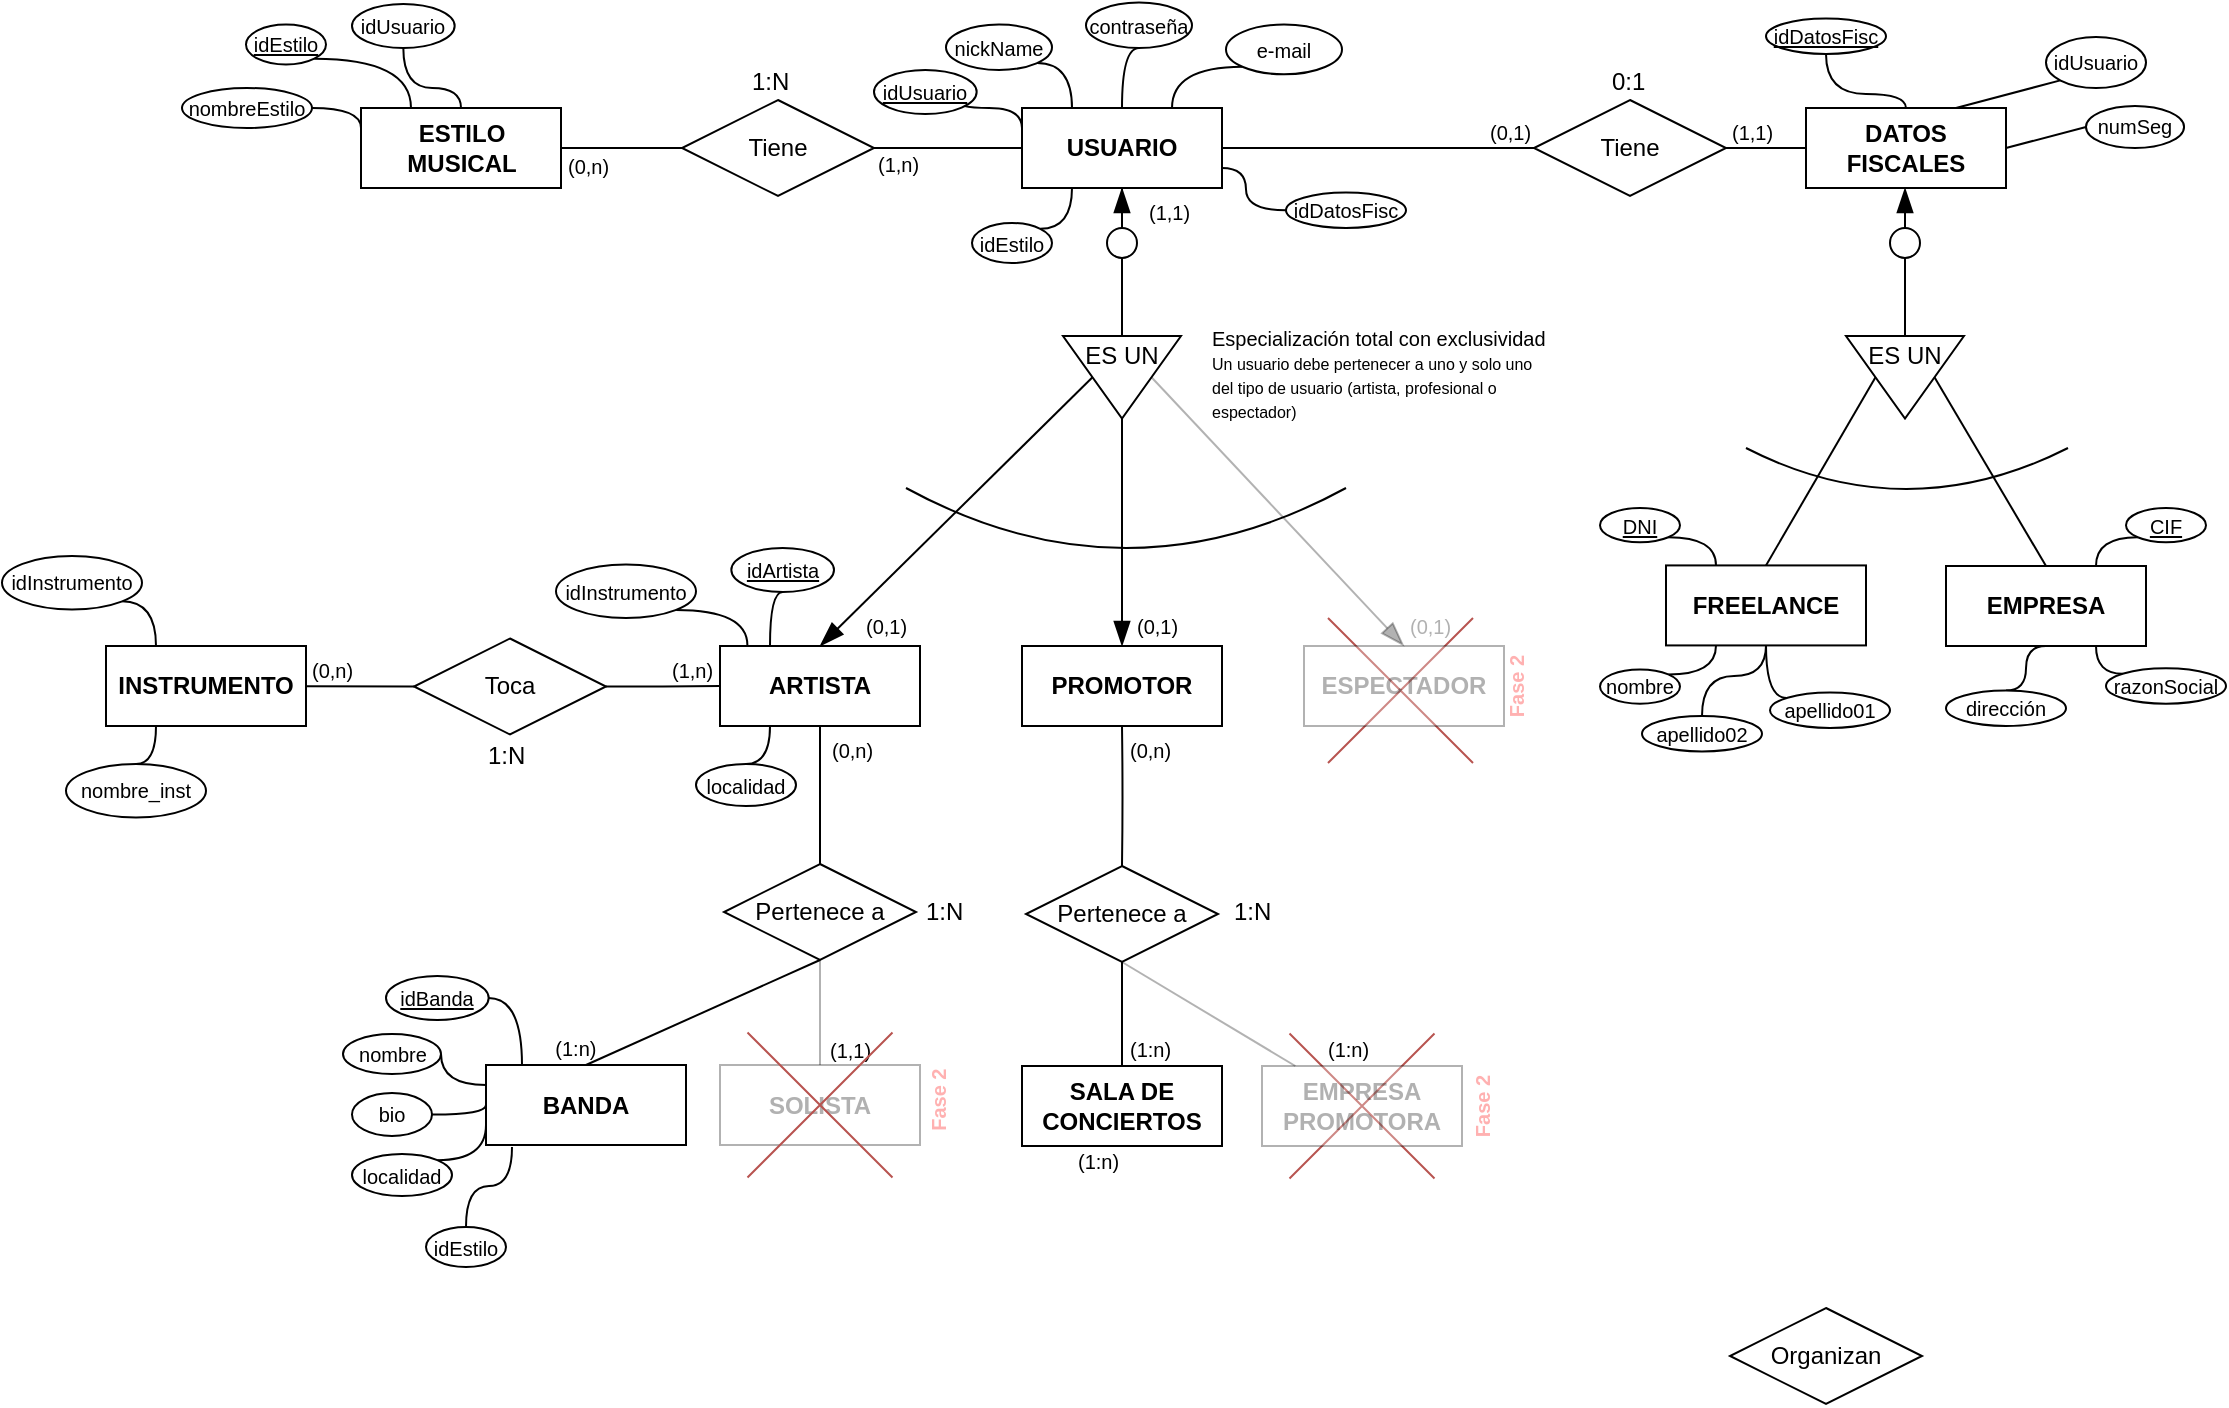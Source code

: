 <mxfile version="14.4.3" type="device"><diagram id="kA73rq3UbrbrJ2y4WX36" name="Página-1"><mxGraphModel dx="1673" dy="979" grid="1" gridSize="10" guides="1" tooltips="1" connect="1" arrows="1" fold="1" page="1" pageScale="1" pageWidth="1169" pageHeight="827" math="0" shadow="0"><root><mxCell id="0"/><mxCell id="1" parent="0"/><mxCell id="zawhq5DKMASF1Zy-AZzC-4" value="" style="shape=umlDestroy;strokeColor=#b85450;fillColor=#FF0000;strokeWidth=1;" parent="1" vertex="1"><mxGeometry x="711" y="325" width="72.5" height="72.5" as="geometry"/></mxCell><mxCell id="z0fIPWM9tn7xFBzED4TF-22" value="" style="shape=umlDestroy;strokeColor=#b85450;fillColor=#FF0000;strokeWidth=1;" parent="1" vertex="1"><mxGeometry x="691.75" y="532.75" width="72.5" height="72.5" as="geometry"/></mxCell><mxCell id="zDfjt7TRRJ79SVTRpYC5-22" value="" style="edgeStyle=orthogonalEdgeStyle;orthogonalLoop=1;jettySize=auto;html=1;endArrow=none;endFill=0;startArrow=blockThin;startFill=1;endSize=10;startSize=10;entryX=0.5;entryY=0;entryDx=0;entryDy=0;rounded=0;" parent="1" source="zDfjt7TRRJ79SVTRpYC5-2" target="5ZUB5LzsXJFcUnH5BHxF-18" edge="1"><mxGeometry relative="1" as="geometry"><mxPoint x="608" y="160" as="targetPoint"/></mxGeometry></mxCell><mxCell id="5ZUB5LzsXJFcUnH5BHxF-34" value="" style="edgeStyle=none;curved=1;orthogonalLoop=1;jettySize=auto;html=1;startArrow=none;startFill=0;startSize=10;endArrow=none;endFill=0;endSize=10;fontSize=10;" parent="1" source="zDfjt7TRRJ79SVTRpYC5-2" target="5ZUB5LzsXJFcUnH5BHxF-33" edge="1"><mxGeometry relative="1" as="geometry"/></mxCell><mxCell id="zDfjt7TRRJ79SVTRpYC5-2" value="USUARIO" style="whiteSpace=wrap;html=1;align=center;fontStyle=1" parent="1" vertex="1"><mxGeometry x="558" y="70" width="100" height="40" as="geometry"/></mxCell><mxCell id="zDfjt7TRRJ79SVTRpYC5-12" style="edgeStyle=orthogonalEdgeStyle;curved=1;orthogonalLoop=1;jettySize=auto;html=1;exitX=1;exitY=0.5;exitDx=0;exitDy=0;entryX=0;entryY=0.25;entryDx=0;entryDy=0;endArrow=none;endFill=0;" parent="1" source="zDfjt7TRRJ79SVTRpYC5-4" target="zDfjt7TRRJ79SVTRpYC5-2" edge="1"><mxGeometry relative="1" as="geometry"><Array as="points"><mxPoint x="525" y="70"/><mxPoint x="558" y="70"/></Array></mxGeometry></mxCell><mxCell id="zDfjt7TRRJ79SVTRpYC5-4" value="idUsuario" style="ellipse;whiteSpace=wrap;html=1;align=center;fontStyle=4;fontSize=10;" parent="1" vertex="1"><mxGeometry x="484" y="51" width="51.33" height="22" as="geometry"/></mxCell><mxCell id="zDfjt7TRRJ79SVTRpYC5-11" style="edgeStyle=orthogonalEdgeStyle;orthogonalLoop=1;jettySize=auto;html=1;exitX=1;exitY=1;exitDx=0;exitDy=0;entryX=0.25;entryY=0;entryDx=0;entryDy=0;endArrow=none;endFill=0;curved=1;" parent="1" source="zDfjt7TRRJ79SVTRpYC5-5" target="zDfjt7TRRJ79SVTRpYC5-2" edge="1"><mxGeometry relative="1" as="geometry"/></mxCell><mxCell id="zDfjt7TRRJ79SVTRpYC5-5" value="nickName" style="ellipse;whiteSpace=wrap;html=1;align=center;fontStyle=0;fontSize=10;" parent="1" vertex="1"><mxGeometry x="520" y="28.29" width="53" height="22.71" as="geometry"/></mxCell><mxCell id="zDfjt7TRRJ79SVTRpYC5-13" style="edgeStyle=orthogonalEdgeStyle;curved=1;orthogonalLoop=1;jettySize=auto;html=1;exitX=0.5;exitY=1;exitDx=0;exitDy=0;entryX=0.5;entryY=0;entryDx=0;entryDy=0;endArrow=none;endFill=0;" parent="1" source="zDfjt7TRRJ79SVTRpYC5-6" target="zDfjt7TRRJ79SVTRpYC5-2" edge="1"><mxGeometry relative="1" as="geometry"/></mxCell><mxCell id="zDfjt7TRRJ79SVTRpYC5-6" value="contraseña" style="ellipse;whiteSpace=wrap;html=1;align=center;fontStyle=0;fontSize=10;" parent="1" vertex="1"><mxGeometry x="590" y="17.29" width="53" height="22.71" as="geometry"/></mxCell><mxCell id="zDfjt7TRRJ79SVTRpYC5-14" style="edgeStyle=orthogonalEdgeStyle;curved=1;orthogonalLoop=1;jettySize=auto;html=1;exitX=0;exitY=1;exitDx=0;exitDy=0;entryX=0.75;entryY=0;entryDx=0;entryDy=0;endArrow=none;endFill=0;" parent="1" source="zDfjt7TRRJ79SVTRpYC5-10" target="zDfjt7TRRJ79SVTRpYC5-2" edge="1"><mxGeometry relative="1" as="geometry"/></mxCell><mxCell id="zDfjt7TRRJ79SVTRpYC5-10" value="e-mail" style="ellipse;whiteSpace=wrap;html=1;align=center;fontStyle=0;fontSize=10;" parent="1" vertex="1"><mxGeometry x="660" y="28.29" width="58" height="24.86" as="geometry"/></mxCell><mxCell id="zDfjt7TRRJ79SVTRpYC5-34" value="" style="edgeStyle=orthogonalEdgeStyle;curved=1;sketch=0;jumpStyle=sharp;orthogonalLoop=1;jettySize=auto;html=1;shadow=0;endArrow=none;endFill=0;" parent="1" source="zDfjt7TRRJ79SVTRpYC5-15" target="zDfjt7TRRJ79SVTRpYC5-31" edge="1"><mxGeometry relative="1" as="geometry"/></mxCell><mxCell id="zDfjt7TRRJ79SVTRpYC5-15" value="ARTISTA" style="whiteSpace=wrap;html=1;align=center;fontStyle=1" parent="1" vertex="1"><mxGeometry x="407" y="339" width="100" height="40" as="geometry"/></mxCell><mxCell id="z0fIPWM9tn7xFBzED4TF-3" style="edgeStyle=orthogonalEdgeStyle;orthogonalLoop=1;jettySize=auto;html=1;entryX=1;entryY=0.5;entryDx=0;entryDy=0;endArrow=none;endFill=0;exitX=0;exitY=0.25;exitDx=0;exitDy=0;curved=1;" parent="1" source="zDfjt7TRRJ79SVTRpYC5-16" target="5ZUB5LzsXJFcUnH5BHxF-48" edge="1"><mxGeometry relative="1" as="geometry"><mxPoint x="323" y="529.5" as="sourcePoint"/></mxGeometry></mxCell><mxCell id="zDfjt7TRRJ79SVTRpYC5-16" value="BANDA" style="whiteSpace=wrap;html=1;align=center;fontStyle=1" parent="1" vertex="1"><mxGeometry x="290" y="548.5" width="100" height="40" as="geometry"/></mxCell><mxCell id="zDfjt7TRRJ79SVTRpYC5-18" value="PROMOTOR" style="whiteSpace=wrap;html=1;align=center;fontStyle=1" parent="1" vertex="1"><mxGeometry x="558" y="339" width="100" height="40" as="geometry"/></mxCell><mxCell id="zDfjt7TRRJ79SVTRpYC5-20" value="ESPECTADOR" style="whiteSpace=wrap;html=1;align=center;fontStyle=1;opacity=30;textOpacity=30;" parent="1" vertex="1"><mxGeometry x="699" y="339" width="100" height="40" as="geometry"/></mxCell><mxCell id="zDfjt7TRRJ79SVTRpYC5-23" value="" style="orthogonalLoop=1;jettySize=auto;html=1;endArrow=blockThin;endFill=1;jumpStyle=sharp;rounded=0;exitX=0;exitY=0;exitDx=29.5;exitDy=0;exitPerimeter=0;endSize=10;" parent="1" source="5ZUB5LzsXJFcUnH5BHxF-9" target="zDfjt7TRRJ79SVTRpYC5-18" edge="1"><mxGeometry relative="1" as="geometry"><mxPoint x="608" y="233.0" as="sourcePoint"/></mxGeometry></mxCell><mxCell id="zDfjt7TRRJ79SVTRpYC5-25" style="orthogonalLoop=1;jettySize=auto;html=1;endArrow=blockThin;endFill=1;exitX=0;exitY=0;exitDx=14.75;exitDy=20.65;jumpStyle=sharp;rounded=0;entryX=0.5;entryY=0;entryDx=0;entryDy=0;exitPerimeter=0;endSize=10;textOpacity=30;opacity=30;" parent="1" source="5ZUB5LzsXJFcUnH5BHxF-9" target="zDfjt7TRRJ79SVTRpYC5-20" edge="1"><mxGeometry relative="1" as="geometry"><mxPoint x="608" y="233.0" as="sourcePoint"/></mxGeometry></mxCell><mxCell id="zDfjt7TRRJ79SVTRpYC5-26" style="orthogonalLoop=1;jettySize=auto;html=1;endArrow=blockThin;endFill=1;jumpStyle=sharp;rounded=0;entryX=0.5;entryY=0;entryDx=0;entryDy=0;exitX=0;exitY=0;exitDx=44.25;exitDy=20.65;exitPerimeter=0;endSize=10;" parent="1" source="5ZUB5LzsXJFcUnH5BHxF-9" target="zDfjt7TRRJ79SVTRpYC5-15" edge="1"><mxGeometry relative="1" as="geometry"><mxPoint x="580" y="219" as="sourcePoint"/></mxGeometry></mxCell><mxCell id="zDfjt7TRRJ79SVTRpYC5-35" value="" style="sketch=0;jumpStyle=sharp;orthogonalLoop=1;jettySize=auto;html=1;shadow=0;endArrow=none;endFill=0;entryX=0.5;entryY=0;entryDx=0;entryDy=0;rounded=0;exitX=0.5;exitY=1;exitDx=0;exitDy=0;" parent="1" source="zDfjt7TRRJ79SVTRpYC5-31" target="zDfjt7TRRJ79SVTRpYC5-16" edge="1"><mxGeometry relative="1" as="geometry"/></mxCell><mxCell id="gb5UE7c5eUjrm0hAmpQV-17" value="" style="edgeStyle=orthogonalEdgeStyle;curved=1;rounded=0;orthogonalLoop=1;jettySize=auto;html=1;endArrow=none;endFill=0;opacity=30;" edge="1" parent="1" source="zDfjt7TRRJ79SVTRpYC5-31" target="gb5UE7c5eUjrm0hAmpQV-16"><mxGeometry relative="1" as="geometry"/></mxCell><mxCell id="zDfjt7TRRJ79SVTRpYC5-31" value="Pertenece a" style="shape=rhombus;perimeter=rhombusPerimeter;whiteSpace=wrap;html=1;align=center;gradientColor=none;" parent="1" vertex="1"><mxGeometry x="409" y="448" width="96" height="48" as="geometry"/></mxCell><mxCell id="zDfjt7TRRJ79SVTRpYC5-36" value="1:N" style="text;strokeColor=none;fillColor=none;spacingLeft=4;spacingRight=4;overflow=hidden;rotatable=0;points=[[0,0.5],[1,0.5]];portConstraint=eastwest;fontSize=12;" parent="1" vertex="1"><mxGeometry x="504" y="458" width="40" height="30" as="geometry"/></mxCell><mxCell id="zDfjt7TRRJ79SVTRpYC5-48" value="" style="edgeStyle=none;rounded=0;sketch=0;jumpStyle=sharp;orthogonalLoop=1;jettySize=auto;html=1;shadow=0;endArrow=none;endFill=0;fontSize=10;" parent="1" source="zDfjt7TRRJ79SVTRpYC5-37" target="zDfjt7TRRJ79SVTRpYC5-15" edge="1"><mxGeometry relative="1" as="geometry"/></mxCell><mxCell id="zDfjt7TRRJ79SVTRpYC5-37" value="(0,n)" style="text;strokeColor=none;fillColor=none;spacingLeft=4;spacingRight=4;overflow=hidden;rotatable=0;points=[[0,0.5],[1,0.5]];portConstraint=eastwest;fontSize=10;" parent="1" vertex="1"><mxGeometry x="457" y="379" width="40" height="30" as="geometry"/></mxCell><mxCell id="zDfjt7TRRJ79SVTRpYC5-38" value="(1:n)" style="text;strokeColor=none;fillColor=none;spacingLeft=4;spacingRight=4;overflow=hidden;rotatable=0;points=[[0,0.5],[1,0.5]];portConstraint=eastwest;fontSize=10;" parent="1" vertex="1"><mxGeometry x="318.67" y="528" width="40" height="30" as="geometry"/></mxCell><mxCell id="zDfjt7TRRJ79SVTRpYC5-39" value="" style="edgeStyle=orthogonalEdgeStyle;curved=1;sketch=0;jumpStyle=sharp;orthogonalLoop=1;jettySize=auto;html=1;shadow=0;endArrow=none;endFill=0;" parent="1" target="zDfjt7TRRJ79SVTRpYC5-42" edge="1"><mxGeometry relative="1" as="geometry"><mxPoint x="608" y="379" as="sourcePoint"/></mxGeometry></mxCell><mxCell id="zDfjt7TRRJ79SVTRpYC5-40" value="SALA DE CONCIERTOS" style="whiteSpace=wrap;html=1;align=center;fontStyle=1" parent="1" vertex="1"><mxGeometry x="558" y="549" width="100" height="40" as="geometry"/></mxCell><mxCell id="zDfjt7TRRJ79SVTRpYC5-41" value="" style="sketch=0;jumpStyle=sharp;orthogonalLoop=1;jettySize=auto;html=1;shadow=0;endArrow=none;endFill=0;rounded=0;exitX=0.5;exitY=1;exitDx=0;exitDy=0;" parent="1" source="zDfjt7TRRJ79SVTRpYC5-42" target="zDfjt7TRRJ79SVTRpYC5-40" edge="1"><mxGeometry relative="1" as="geometry"/></mxCell><mxCell id="zDfjt7TRRJ79SVTRpYC5-42" value="Pertenece a" style="shape=rhombus;perimeter=rhombusPerimeter;whiteSpace=wrap;html=1;align=center;gradientColor=none;" parent="1" vertex="1"><mxGeometry x="560" y="449" width="96" height="48" as="geometry"/></mxCell><mxCell id="zDfjt7TRRJ79SVTRpYC5-43" value="1:N" style="text;strokeColor=none;fillColor=none;spacingLeft=4;spacingRight=4;overflow=hidden;rotatable=0;points=[[0,0.5],[1,0.5]];portConstraint=eastwest;fontSize=12;" parent="1" vertex="1"><mxGeometry x="658" y="458" width="40" height="30" as="geometry"/></mxCell><mxCell id="zDfjt7TRRJ79SVTRpYC5-46" value="" style="edgeStyle=none;rounded=0;sketch=0;jumpStyle=sharp;orthogonalLoop=1;jettySize=auto;html=1;shadow=0;endArrow=none;endFill=0;fontSize=10;" parent="1" source="zDfjt7TRRJ79SVTRpYC5-44" target="zDfjt7TRRJ79SVTRpYC5-18" edge="1"><mxGeometry relative="1" as="geometry"/></mxCell><mxCell id="zDfjt7TRRJ79SVTRpYC5-44" value="(0,n)" style="text;strokeColor=none;fillColor=none;spacingLeft=4;spacingRight=4;overflow=hidden;rotatable=0;points=[[0,0.5],[1,0.5]];portConstraint=eastwest;fontSize=10;" parent="1" vertex="1"><mxGeometry x="606" y="379" width="40" height="30" as="geometry"/></mxCell><mxCell id="zDfjt7TRRJ79SVTRpYC5-45" value="(1:n)" style="text;strokeColor=none;fillColor=none;spacingLeft=4;spacingRight=4;overflow=hidden;rotatable=0;points=[[0,0.5],[1,0.5]];portConstraint=eastwest;fontSize=10;" parent="1" vertex="1"><mxGeometry x="606" y="528.5" width="40" height="30" as="geometry"/></mxCell><mxCell id="5ZUB5LzsXJFcUnH5BHxF-1" value="EMPRESA&lt;br&gt;PROMOTORA" style="whiteSpace=wrap;html=1;align=center;fontStyle=1;textOpacity=30;opacity=30;" parent="1" vertex="1"><mxGeometry x="678" y="549" width="100" height="40" as="geometry"/></mxCell><mxCell id="5ZUB5LzsXJFcUnH5BHxF-2" value="" style="sketch=0;jumpStyle=sharp;orthogonalLoop=1;jettySize=auto;html=1;shadow=0;endArrow=none;endFill=0;exitX=0.5;exitY=1;exitDx=0;exitDy=0;rounded=0;opacity=30;" parent="1" source="zDfjt7TRRJ79SVTRpYC5-42" target="5ZUB5LzsXJFcUnH5BHxF-1" edge="1"><mxGeometry relative="1" as="geometry"><mxPoint x="758" y="467" as="sourcePoint"/></mxGeometry></mxCell><mxCell id="5ZUB5LzsXJFcUnH5BHxF-3" value="(1:n)" style="text;strokeColor=none;fillColor=none;spacingLeft=4;spacingRight=4;overflow=hidden;rotatable=0;points=[[0,0.5],[1,0.5]];portConstraint=eastwest;fontSize=10;" parent="1" vertex="1"><mxGeometry x="705" y="528.5" width="40" height="30" as="geometry"/></mxCell><mxCell id="z0fIPWM9tn7xFBzED4TF-27" style="edgeStyle=orthogonalEdgeStyle;orthogonalLoop=1;jettySize=auto;html=1;exitX=1;exitY=1;exitDx=0;exitDy=0;endArrow=none;endFill=0;fontSize=10;fontColor=#FF0000;elbow=vertical;curved=1;entryX=0.137;entryY=-0.01;entryDx=0;entryDy=0;entryPerimeter=0;" parent="1" source="5ZUB5LzsXJFcUnH5BHxF-12" target="zDfjt7TRRJ79SVTRpYC5-15" edge="1"><mxGeometry relative="1" as="geometry"><mxPoint x="420" y="330" as="targetPoint"/></mxGeometry></mxCell><mxCell id="5ZUB5LzsXJFcUnH5BHxF-12" value="idInstrumento" style="ellipse;whiteSpace=wrap;html=1;align=center;fontStyle=0;fontSize=10;" parent="1" vertex="1"><mxGeometry x="325" y="298.29" width="70" height="26.71" as="geometry"/></mxCell><mxCell id="gb5UE7c5eUjrm0hAmpQV-98" style="edgeStyle=orthogonalEdgeStyle;curved=1;orthogonalLoop=1;jettySize=auto;html=1;exitX=1;exitY=0;exitDx=0;exitDy=0;entryX=0.25;entryY=1;entryDx=0;entryDy=0;endArrow=none;endFill=0;strokeColor=#000000;" edge="1" parent="1" source="5ZUB5LzsXJFcUnH5BHxF-13" target="gb5UE7c5eUjrm0hAmpQV-88"><mxGeometry relative="1" as="geometry"/></mxCell><mxCell id="5ZUB5LzsXJFcUnH5BHxF-13" value="nombre" style="ellipse;whiteSpace=wrap;html=1;align=center;fontStyle=0;fontSize=10;" parent="1" vertex="1"><mxGeometry x="847" y="350.71" width="40" height="17.14" as="geometry"/></mxCell><mxCell id="gb5UE7c5eUjrm0hAmpQV-100" style="edgeStyle=orthogonalEdgeStyle;curved=1;orthogonalLoop=1;jettySize=auto;html=1;exitX=0;exitY=0;exitDx=0;exitDy=0;entryX=0.5;entryY=1;entryDx=0;entryDy=0;endArrow=none;endFill=0;strokeColor=#000000;" edge="1" parent="1" source="5ZUB5LzsXJFcUnH5BHxF-14" target="gb5UE7c5eUjrm0hAmpQV-88"><mxGeometry relative="1" as="geometry"/></mxCell><mxCell id="5ZUB5LzsXJFcUnH5BHxF-14" value="apellido01" style="ellipse;whiteSpace=wrap;html=1;align=center;fontStyle=0;fontSize=10;" parent="1" vertex="1"><mxGeometry x="932" y="362.29" width="60" height="17.71" as="geometry"/></mxCell><mxCell id="5ZUB5LzsXJFcUnH5BHxF-39" style="orthogonalLoop=1;jettySize=auto;html=1;exitX=0;exitY=0.5;exitDx=0;exitDy=0;entryX=1;entryY=0.5;entryDx=0;entryDy=0;startArrow=none;startFill=0;startSize=10;endArrow=none;endFill=0;endSize=10;fontSize=10;" parent="1" source="5ZUB5LzsXJFcUnH5BHxF-17" target="5ZUB5LzsXJFcUnH5BHxF-31" edge="1"><mxGeometry relative="1" as="geometry"/></mxCell><mxCell id="5ZUB5LzsXJFcUnH5BHxF-17" value="numSeg" style="ellipse;whiteSpace=wrap;html=1;align=center;fontStyle=0;fontSize=10;" parent="1" vertex="1"><mxGeometry x="1090" y="68.99" width="49.03" height="21.01" as="geometry"/></mxCell><mxCell id="5ZUB5LzsXJFcUnH5BHxF-20" value="" style="edgeStyle=none;rounded=0;orthogonalLoop=1;jettySize=auto;html=1;startArrow=none;startFill=0;startSize=10;endArrow=none;endFill=0;endSize=10;fontSize=10;" parent="1" source="5ZUB5LzsXJFcUnH5BHxF-18" target="5ZUB5LzsXJFcUnH5BHxF-9" edge="1"><mxGeometry relative="1" as="geometry"/></mxCell><mxCell id="5ZUB5LzsXJFcUnH5BHxF-18" value="" style="ellipse;whiteSpace=wrap;html=1;fontSize=10;align=center;" parent="1" vertex="1"><mxGeometry x="600.5" y="130" width="15" height="15" as="geometry"/></mxCell><mxCell id="5ZUB5LzsXJFcUnH5BHxF-23" value="&lt;font style=&quot;font-size: 10px&quot;&gt;Especialización total con exclusividad&lt;/font&gt;&lt;br&gt;&lt;font style=&quot;font-size: 8px ; line-height: 110%&quot;&gt;Un usuario debe pertenecer a uno y solo uno del tipo de usuario (artista, profesional o espectador)&lt;/font&gt;" style="text;strokeColor=none;fillColor=none;spacing=5;spacingTop=0;overflow=hidden;rounded=0;fontSize=10;align=left;whiteSpace=wrap;html=1;" parent="1" vertex="1"><mxGeometry x="648" y="170" width="180" height="90" as="geometry"/></mxCell><mxCell id="5ZUB5LzsXJFcUnH5BHxF-24" value="" style="endArrow=none;html=1;fontSize=10;curved=1;" parent="1" edge="1"><mxGeometry width="50" height="50" relative="1" as="geometry"><mxPoint x="500" y="260" as="sourcePoint"/><mxPoint x="720" y="260" as="targetPoint"/><Array as="points"><mxPoint x="610" y="320"/></Array></mxGeometry></mxCell><mxCell id="5ZUB5LzsXJFcUnH5BHxF-25" value="(0,1)" style="text;strokeColor=none;fillColor=none;spacingLeft=4;spacingRight=4;overflow=hidden;rotatable=0;points=[[0,0.5],[1,0.5]];portConstraint=eastwest;fontSize=10;" parent="1" vertex="1"><mxGeometry x="474" y="317" width="40" height="30" as="geometry"/></mxCell><mxCell id="5ZUB5LzsXJFcUnH5BHxF-26" value="(0,1)" style="text;strokeColor=none;fillColor=none;spacingLeft=4;spacingRight=4;overflow=hidden;rotatable=0;points=[[0,0.5],[1,0.5]];portConstraint=eastwest;fontSize=10;" parent="1" vertex="1"><mxGeometry x="609.5" y="317" width="40" height="30" as="geometry"/></mxCell><mxCell id="5ZUB5LzsXJFcUnH5BHxF-27" value="(0,1)" style="text;strokeColor=none;fillColor=none;spacingLeft=4;spacingRight=4;overflow=hidden;rotatable=0;points=[[0,0.5],[1,0.5]];portConstraint=eastwest;fontSize=10;textOpacity=30;opacity=30;" parent="1" vertex="1"><mxGeometry x="746" y="317" width="40" height="30" as="geometry"/></mxCell><mxCell id="5ZUB5LzsXJFcUnH5BHxF-28" value="(1,1)" style="text;strokeColor=none;fillColor=none;spacingLeft=4;spacingRight=4;overflow=hidden;rotatable=0;points=[[0,0.5],[1,0.5]];portConstraint=eastwest;fontSize=10;" parent="1" vertex="1"><mxGeometry x="615.5" y="110" width="40" height="30" as="geometry"/></mxCell><mxCell id="5ZUB5LzsXJFcUnH5BHxF-29" value="" style="group" parent="1" vertex="1" connectable="0"><mxGeometry x="578.5" y="180" width="59" height="45.3" as="geometry"/></mxCell><mxCell id="5ZUB5LzsXJFcUnH5BHxF-9" value="" style="verticalLabelPosition=bottom;verticalAlign=top;html=1;shape=mxgraph.basic.acute_triangle;dx=0.5;rotation=-180;" parent="5ZUB5LzsXJFcUnH5BHxF-29" vertex="1"><mxGeometry y="4" width="59" height="41.3" as="geometry"/></mxCell><mxCell id="5ZUB5LzsXJFcUnH5BHxF-10" value="ES UN" style="text;strokeColor=none;fillColor=none;spacingLeft=4;spacingRight=4;overflow=hidden;rotatable=0;points=[[0,0.5],[1,0.5]];portConstraint=eastwest;fontSize=12;align=center;" parent="5ZUB5LzsXJFcUnH5BHxF-29" vertex="1"><mxGeometry x="3.5" width="52" height="21" as="geometry"/></mxCell><mxCell id="gb5UE7c5eUjrm0hAmpQV-99" style="edgeStyle=orthogonalEdgeStyle;curved=1;orthogonalLoop=1;jettySize=auto;html=1;exitX=0.5;exitY=0;exitDx=0;exitDy=0;entryX=0.5;entryY=1;entryDx=0;entryDy=0;endArrow=none;endFill=0;strokeColor=#000000;" edge="1" parent="1" source="5ZUB5LzsXJFcUnH5BHxF-30" target="gb5UE7c5eUjrm0hAmpQV-88"><mxGeometry relative="1" as="geometry"/></mxCell><mxCell id="5ZUB5LzsXJFcUnH5BHxF-30" value="apellido02" style="ellipse;whiteSpace=wrap;html=1;align=center;fontStyle=0;fontSize=10;" parent="1" vertex="1"><mxGeometry x="868" y="374.0" width="60" height="17.71" as="geometry"/></mxCell><mxCell id="5ZUB5LzsXJFcUnH5BHxF-31" value="DATOS&lt;br&gt;FISCALES" style="whiteSpace=wrap;html=1;align=center;fontStyle=1" parent="1" vertex="1"><mxGeometry x="950" y="70" width="100" height="40" as="geometry"/></mxCell><mxCell id="5ZUB5LzsXJFcUnH5BHxF-35" value="" style="edgeStyle=none;curved=1;orthogonalLoop=1;jettySize=auto;html=1;startArrow=none;startFill=0;startSize=10;endArrow=none;endFill=0;endSize=10;fontSize=10;" parent="1" source="5ZUB5LzsXJFcUnH5BHxF-33" target="5ZUB5LzsXJFcUnH5BHxF-31" edge="1"><mxGeometry relative="1" as="geometry"/></mxCell><mxCell id="5ZUB5LzsXJFcUnH5BHxF-33" value="Tiene" style="shape=rhombus;perimeter=rhombusPerimeter;whiteSpace=wrap;html=1;align=center;gradientColor=none;" parent="1" vertex="1"><mxGeometry x="814" y="66" width="96" height="48" as="geometry"/></mxCell><mxCell id="5ZUB5LzsXJFcUnH5BHxF-36" value="0:1" style="text;strokeColor=none;fillColor=none;spacingLeft=4;spacingRight=4;overflow=hidden;rotatable=0;points=[[0,0.5],[1,0.5]];portConstraint=eastwest;fontSize=12;" parent="1" vertex="1"><mxGeometry x="847" y="43" width="40" height="30" as="geometry"/></mxCell><mxCell id="5ZUB5LzsXJFcUnH5BHxF-41" style="orthogonalLoop=1;jettySize=auto;html=1;exitX=0;exitY=1;exitDx=0;exitDy=0;entryX=0.75;entryY=0;entryDx=0;entryDy=0;startArrow=none;startFill=0;startSize=10;endArrow=none;endFill=0;endSize=10;fontSize=10;" parent="1" source="5ZUB5LzsXJFcUnH5BHxF-37" target="5ZUB5LzsXJFcUnH5BHxF-31" edge="1"><mxGeometry relative="1" as="geometry"/></mxCell><mxCell id="5ZUB5LzsXJFcUnH5BHxF-37" value="idUsuario" style="ellipse;whiteSpace=wrap;html=1;align=center;fontStyle=0;fontSize=10;" parent="1" vertex="1"><mxGeometry x="1070" y="34.56" width="50" height="25.44" as="geometry"/></mxCell><mxCell id="5ZUB5LzsXJFcUnH5BHxF-47" value="Organizan" style="shape=rhombus;perimeter=rhombusPerimeter;whiteSpace=wrap;html=1;align=center;gradientColor=none;" parent="1" vertex="1"><mxGeometry x="912" y="670" width="96" height="48" as="geometry"/></mxCell><mxCell id="5ZUB5LzsXJFcUnH5BHxF-48" value="nombre" style="ellipse;whiteSpace=wrap;html=1;align=center;fontStyle=0;fontSize=10;" parent="1" vertex="1"><mxGeometry x="218.5" y="533" width="49" height="20" as="geometry"/></mxCell><mxCell id="z0fIPWM9tn7xFBzED4TF-4" style="edgeStyle=orthogonalEdgeStyle;curved=1;orthogonalLoop=1;jettySize=auto;html=1;exitX=1;exitY=0.5;exitDx=0;exitDy=0;endArrow=none;endFill=0;entryX=0;entryY=0.5;entryDx=0;entryDy=0;" parent="1" source="zawhq5DKMASF1Zy-AZzC-1" target="zDfjt7TRRJ79SVTRpYC5-16" edge="1"><mxGeometry relative="1" as="geometry"><mxPoint x="267" y="558.5" as="targetPoint"/></mxGeometry></mxCell><mxCell id="zawhq5DKMASF1Zy-AZzC-1" value="bio" style="ellipse;whiteSpace=wrap;html=1;align=center;fontStyle=0;fontSize=10;" parent="1" vertex="1"><mxGeometry x="223" y="562.5" width="40" height="21.5" as="geometry"/></mxCell><mxCell id="z0fIPWM9tn7xFBzED4TF-5" style="edgeStyle=orthogonalEdgeStyle;orthogonalLoop=1;jettySize=auto;html=1;exitX=1;exitY=0;exitDx=0;exitDy=0;endArrow=none;endFill=0;rounded=1;curved=1;entryX=0;entryY=0.75;entryDx=0;entryDy=0;" parent="1" source="zawhq5DKMASF1Zy-AZzC-2" target="zDfjt7TRRJ79SVTRpYC5-16" edge="1"><mxGeometry relative="1" as="geometry"><mxPoint x="283" y="589.5" as="targetPoint"/></mxGeometry></mxCell><mxCell id="zawhq5DKMASF1Zy-AZzC-2" value="localidad" style="ellipse;whiteSpace=wrap;html=1;align=center;fontStyle=0;fontSize=10;" parent="1" vertex="1"><mxGeometry x="223" y="593" width="50" height="21" as="geometry"/></mxCell><mxCell id="z0fIPWM9tn7xFBzED4TF-6" style="edgeStyle=orthogonalEdgeStyle;curved=1;orthogonalLoop=1;jettySize=auto;html=1;exitX=0.5;exitY=0;exitDx=0;exitDy=0;entryX=0.13;entryY=1.025;entryDx=0;entryDy=0;entryPerimeter=0;endArrow=none;endFill=0;" parent="1" source="zawhq5DKMASF1Zy-AZzC-3" target="zDfjt7TRRJ79SVTRpYC5-16" edge="1"><mxGeometry relative="1" as="geometry"/></mxCell><mxCell id="zawhq5DKMASF1Zy-AZzC-3" value="idEstilo" style="ellipse;whiteSpace=wrap;html=1;align=center;fontStyle=0;fontSize=10;" parent="1" vertex="1"><mxGeometry x="260" y="629.5" width="40" height="20" as="geometry"/></mxCell><mxCell id="z0fIPWM9tn7xFBzED4TF-20" value="(1:n)" style="text;strokeColor=none;fillColor=none;spacingLeft=4;spacingRight=4;overflow=hidden;rotatable=0;points=[[0,0.5],[1,0.5]];portConstraint=eastwest;fontSize=10;" parent="1" vertex="1"><mxGeometry x="580" y="584.5" width="40" height="30" as="geometry"/></mxCell><mxCell id="z0fIPWM9tn7xFBzED4TF-23" value="Fase 2" style="text;overflow=hidden;fontSize=10;align=center;whiteSpace=wrap;html=1;verticalAlign=middle;horizontal=0;fontStyle=1;textOpacity=30;opacity=30;fontColor=#FF0000;" parent="1" vertex="1"><mxGeometry x="796" y="334" width="18" height="50" as="geometry"/></mxCell><mxCell id="z0fIPWM9tn7xFBzED4TF-24" value="Fase 2" style="text;overflow=hidden;fontSize=10;align=center;whiteSpace=wrap;html=1;verticalAlign=middle;horizontal=0;fontStyle=1;textOpacity=30;opacity=30;fontColor=#FF0000;" parent="1" vertex="1"><mxGeometry x="779" y="544" width="18" height="50" as="geometry"/></mxCell><mxCell id="z0fIPWM9tn7xFBzED4TF-29" style="edgeStyle=orthogonalEdgeStyle;orthogonalLoop=1;jettySize=auto;html=1;endArrow=none;endFill=0;fontSize=10;fontColor=#FF0000;entryX=0.25;entryY=1;entryDx=0;entryDy=0;curved=1;exitX=0.5;exitY=0;exitDx=0;exitDy=0;" parent="1" source="z0fIPWM9tn7xFBzED4TF-26" target="zDfjt7TRRJ79SVTRpYC5-15" edge="1"><mxGeometry relative="1" as="geometry"><mxPoint x="410" y="390" as="sourcePoint"/></mxGeometry></mxCell><mxCell id="z0fIPWM9tn7xFBzED4TF-26" value="localidad" style="ellipse;whiteSpace=wrap;html=1;align=center;fontStyle=0;fontSize=10;" parent="1" vertex="1"><mxGeometry x="395" y="398" width="50" height="21" as="geometry"/></mxCell><mxCell id="g-Arr_R71R_ITWgBV6nY-4" style="edgeStyle=orthogonalEdgeStyle;curved=1;rounded=1;orthogonalLoop=1;jettySize=auto;html=1;exitX=1;exitY=0.5;exitDx=0;exitDy=0;entryX=0.18;entryY=0.004;entryDx=0;entryDy=0;entryPerimeter=0;endArrow=none;endFill=0;" parent="1" source="g-Arr_R71R_ITWgBV6nY-3" target="zDfjt7TRRJ79SVTRpYC5-16" edge="1"><mxGeometry relative="1" as="geometry"/></mxCell><mxCell id="g-Arr_R71R_ITWgBV6nY-3" value="idBanda" style="ellipse;whiteSpace=wrap;html=1;align=center;fontStyle=4;fontSize=10;" parent="1" vertex="1"><mxGeometry x="240" y="504" width="51.33" height="22" as="geometry"/></mxCell><mxCell id="g-Arr_R71R_ITWgBV6nY-6" style="edgeStyle=orthogonalEdgeStyle;curved=1;rounded=1;orthogonalLoop=1;jettySize=auto;html=1;exitX=0.5;exitY=1;exitDx=0;exitDy=0;entryX=0.25;entryY=0;entryDx=0;entryDy=0;endArrow=none;endFill=0;" parent="1" source="g-Arr_R71R_ITWgBV6nY-5" target="zDfjt7TRRJ79SVTRpYC5-15" edge="1"><mxGeometry relative="1" as="geometry"/></mxCell><mxCell id="g-Arr_R71R_ITWgBV6nY-5" value="idArtista" style="ellipse;whiteSpace=wrap;html=1;align=center;fontStyle=4;fontSize=10;" parent="1" vertex="1"><mxGeometry x="412.67" y="290" width="51.33" height="22" as="geometry"/></mxCell><mxCell id="gb5UE7c5eUjrm0hAmpQV-2" value="" style="edgeStyle=orthogonalEdgeStyle;rounded=0;orthogonalLoop=1;jettySize=auto;html=1;entryX=0;entryY=0.5;entryDx=0;entryDy=0;endArrow=none;endFill=0;" edge="1" parent="1" source="gb5UE7c5eUjrm0hAmpQV-1" target="zDfjt7TRRJ79SVTRpYC5-15"><mxGeometry relative="1" as="geometry"/></mxCell><mxCell id="gb5UE7c5eUjrm0hAmpQV-4" value="" style="rounded=0;orthogonalLoop=1;jettySize=auto;html=1;endArrow=none;endFill=0;exitX=0;exitY=0.5;exitDx=0;exitDy=0;" edge="1" parent="1" source="gb5UE7c5eUjrm0hAmpQV-1" target="gb5UE7c5eUjrm0hAmpQV-3"><mxGeometry relative="1" as="geometry"><mxPoint x="234.071" y="359.286" as="sourcePoint"/></mxGeometry></mxCell><mxCell id="gb5UE7c5eUjrm0hAmpQV-1" value="Toca" style="shape=rhombus;perimeter=rhombusPerimeter;whiteSpace=wrap;html=1;align=center;gradientColor=none;" vertex="1" parent="1"><mxGeometry x="254" y="335.25" width="96" height="48" as="geometry"/></mxCell><mxCell id="gb5UE7c5eUjrm0hAmpQV-3" value="INSTRUMENTO" style="whiteSpace=wrap;html=1;align=center;fontStyle=1" vertex="1" parent="1"><mxGeometry x="100" y="339" width="100" height="40" as="geometry"/></mxCell><mxCell id="gb5UE7c5eUjrm0hAmpQV-8" style="edgeStyle=orthogonalEdgeStyle;curved=1;rounded=0;orthogonalLoop=1;jettySize=auto;html=1;exitX=1;exitY=1;exitDx=0;exitDy=0;entryX=0.25;entryY=0;entryDx=0;entryDy=0;endArrow=none;endFill=0;" edge="1" parent="1" source="gb5UE7c5eUjrm0hAmpQV-5" target="gb5UE7c5eUjrm0hAmpQV-3"><mxGeometry relative="1" as="geometry"/></mxCell><mxCell id="gb5UE7c5eUjrm0hAmpQV-5" value="idInstrumento" style="ellipse;whiteSpace=wrap;html=1;align=center;fontStyle=0;fontSize=10;" vertex="1" parent="1"><mxGeometry x="48" y="294" width="70" height="26.71" as="geometry"/></mxCell><mxCell id="gb5UE7c5eUjrm0hAmpQV-7" style="edgeStyle=orthogonalEdgeStyle;orthogonalLoop=1;jettySize=auto;html=1;exitX=0.5;exitY=0;exitDx=0;exitDy=0;entryX=0.25;entryY=1;entryDx=0;entryDy=0;endArrow=none;endFill=0;curved=1;" edge="1" parent="1" source="gb5UE7c5eUjrm0hAmpQV-6" target="gb5UE7c5eUjrm0hAmpQV-3"><mxGeometry relative="1" as="geometry"/></mxCell><mxCell id="gb5UE7c5eUjrm0hAmpQV-6" value="nombre_inst" style="ellipse;whiteSpace=wrap;html=1;align=center;fontStyle=0;fontSize=10;" vertex="1" parent="1"><mxGeometry x="80" y="398" width="70" height="26.71" as="geometry"/></mxCell><mxCell id="gb5UE7c5eUjrm0hAmpQV-9" value="(0,n)" style="text;strokeColor=none;fillColor=none;spacingLeft=4;spacingRight=4;overflow=hidden;rotatable=0;points=[[0,0.5],[1,0.5]];portConstraint=eastwest;fontSize=10;" vertex="1" parent="1"><mxGeometry x="197" y="339" width="40" height="30" as="geometry"/></mxCell><mxCell id="gb5UE7c5eUjrm0hAmpQV-10" value="(1,n)" style="text;strokeColor=none;fillColor=none;spacingLeft=4;spacingRight=4;overflow=hidden;rotatable=0;points=[[0,0.5],[1,0.5]];portConstraint=eastwest;fontSize=10;" vertex="1" parent="1"><mxGeometry x="377" y="339" width="40" height="30" as="geometry"/></mxCell><mxCell id="gb5UE7c5eUjrm0hAmpQV-11" value="1:N" style="text;strokeColor=none;fillColor=none;spacingLeft=4;spacingRight=4;overflow=hidden;rotatable=0;points=[[0,0.5],[1,0.5]];portConstraint=eastwest;fontSize=12;" vertex="1" parent="1"><mxGeometry x="285" y="380" width="40" height="30" as="geometry"/></mxCell><mxCell id="gb5UE7c5eUjrm0hAmpQV-13" style="edgeStyle=orthogonalEdgeStyle;orthogonalLoop=1;jettySize=auto;html=1;exitX=0.5;exitY=1;exitDx=0;exitDy=0;entryX=0.5;entryY=0;entryDx=0;entryDy=0;endArrow=none;endFill=0;curved=1;" edge="1" parent="1" source="gb5UE7c5eUjrm0hAmpQV-12" target="5ZUB5LzsXJFcUnH5BHxF-31"><mxGeometry relative="1" as="geometry"/></mxCell><mxCell id="gb5UE7c5eUjrm0hAmpQV-12" value="idDatosFisc" style="ellipse;whiteSpace=wrap;html=1;align=center;fontStyle=4;fontSize=10;" vertex="1" parent="1"><mxGeometry x="930" y="25.29" width="60" height="17.71" as="geometry"/></mxCell><mxCell id="gb5UE7c5eUjrm0hAmpQV-52" value="" style="edgeStyle=orthogonalEdgeStyle;curved=1;orthogonalLoop=1;jettySize=auto;html=1;endArrow=none;endFill=0;entryX=1;entryY=0.75;entryDx=0;entryDy=0;" edge="1" parent="1" source="gb5UE7c5eUjrm0hAmpQV-14" target="zDfjt7TRRJ79SVTRpYC5-2"><mxGeometry relative="1" as="geometry"/></mxCell><mxCell id="gb5UE7c5eUjrm0hAmpQV-14" value="idDatosFisc" style="ellipse;whiteSpace=wrap;html=1;align=center;fontStyle=0;fontSize=10;" vertex="1" parent="1"><mxGeometry x="690" y="112.29" width="60" height="17.71" as="geometry"/></mxCell><mxCell id="gb5UE7c5eUjrm0hAmpQV-16" value="SOLISTA" style="whiteSpace=wrap;html=1;align=center;fontStyle=1;textOpacity=30;opacity=30;" vertex="1" parent="1"><mxGeometry x="407" y="548.5" width="100" height="40" as="geometry"/></mxCell><mxCell id="gb5UE7c5eUjrm0hAmpQV-19" value="(1,1)" style="text;strokeColor=none;fillColor=none;spacingLeft=4;spacingRight=4;overflow=hidden;rotatable=0;points=[[0,0.5],[1,0.5]];portConstraint=eastwest;fontSize=10;" vertex="1" parent="1"><mxGeometry x="456" y="529" width="40" height="30" as="geometry"/></mxCell><mxCell id="gb5UE7c5eUjrm0hAmpQV-81" style="edgeStyle=orthogonalEdgeStyle;curved=1;orthogonalLoop=1;jettySize=auto;html=1;exitX=1;exitY=0;exitDx=0;exitDy=0;entryX=0.25;entryY=1;entryDx=0;entryDy=0;endArrow=none;endFill=0;strokeColor=#000000;" edge="1" parent="1" source="gb5UE7c5eUjrm0hAmpQV-50" target="zDfjt7TRRJ79SVTRpYC5-2"><mxGeometry relative="1" as="geometry"/></mxCell><mxCell id="gb5UE7c5eUjrm0hAmpQV-50" value="idEstilo" style="ellipse;whiteSpace=wrap;html=1;align=center;fontStyle=0;fontSize=10;" vertex="1" parent="1"><mxGeometry x="533.0" y="127.5" width="40" height="20" as="geometry"/></mxCell><mxCell id="gb5UE7c5eUjrm0hAmpQV-57" value="(0,1)" style="text;strokeColor=none;fillColor=none;spacingLeft=4;spacingRight=4;overflow=hidden;rotatable=0;points=[[0,0.5],[1,0.5]];portConstraint=eastwest;fontSize=10;" vertex="1" parent="1"><mxGeometry x="786" y="70" width="40" height="30" as="geometry"/></mxCell><mxCell id="gb5UE7c5eUjrm0hAmpQV-58" value="(1,1)" style="text;strokeColor=none;fillColor=none;spacingLeft=4;spacingRight=4;overflow=hidden;rotatable=0;points=[[0,0.5],[1,0.5]];portConstraint=eastwest;fontSize=10;" vertex="1" parent="1"><mxGeometry x="907" y="70" width="40" height="30" as="geometry"/></mxCell><mxCell id="gb5UE7c5eUjrm0hAmpQV-59" value="Fase 2" style="text;overflow=hidden;fontSize=10;align=center;whiteSpace=wrap;html=1;verticalAlign=middle;horizontal=0;fontStyle=1;textOpacity=30;opacity=30;fontColor=#FF0000;" vertex="1" parent="1"><mxGeometry x="506.33" y="540.5" width="18" height="50" as="geometry"/></mxCell><mxCell id="gb5UE7c5eUjrm0hAmpQV-60" value="" style="shape=umlDestroy;strokeColor=#b85450;fillColor=#FF0000;strokeWidth=1;" vertex="1" parent="1"><mxGeometry x="420.75" y="532.25" width="72.5" height="72.5" as="geometry"/></mxCell><mxCell id="gb5UE7c5eUjrm0hAmpQV-61" value="1:N" style="text;strokeColor=none;fillColor=none;spacingLeft=4;spacingRight=4;overflow=hidden;rotatable=0;points=[[0,0.5],[1,0.5]];portConstraint=eastwest;fontSize=12;" vertex="1" parent="1"><mxGeometry x="417" y="43.0" width="40" height="30" as="geometry"/></mxCell><mxCell id="gb5UE7c5eUjrm0hAmpQV-62" value="(0,n)" style="text;strokeColor=none;fillColor=none;spacingLeft=4;spacingRight=4;overflow=hidden;rotatable=0;points=[[0,0.5],[1,0.5]];portConstraint=eastwest;fontSize=10;" vertex="1" parent="1"><mxGeometry x="325" y="87" width="40" height="30" as="geometry"/></mxCell><mxCell id="gb5UE7c5eUjrm0hAmpQV-74" value="" style="edgeStyle=orthogonalEdgeStyle;curved=1;orthogonalLoop=1;jettySize=auto;html=1;endArrow=none;endFill=0;strokeColor=#000000;" edge="1" parent="1" source="gb5UE7c5eUjrm0hAmpQV-64" target="gb5UE7c5eUjrm0hAmpQV-71"><mxGeometry relative="1" as="geometry"/></mxCell><mxCell id="gb5UE7c5eUjrm0hAmpQV-64" value="ESTILO&lt;br&gt;MUSICAL" style="whiteSpace=wrap;html=1;align=center;fontStyle=1" vertex="1" parent="1"><mxGeometry x="227.5" y="70" width="100" height="40" as="geometry"/></mxCell><mxCell id="gb5UE7c5eUjrm0hAmpQV-79" style="edgeStyle=orthogonalEdgeStyle;curved=1;orthogonalLoop=1;jettySize=auto;html=1;exitX=1;exitY=1;exitDx=0;exitDy=0;entryX=0.25;entryY=0;entryDx=0;entryDy=0;endArrow=none;endFill=0;strokeColor=#000000;" edge="1" parent="1" source="gb5UE7c5eUjrm0hAmpQV-66" target="gb5UE7c5eUjrm0hAmpQV-64"><mxGeometry relative="1" as="geometry"/></mxCell><mxCell id="gb5UE7c5eUjrm0hAmpQV-66" value="idEstilo" style="ellipse;whiteSpace=wrap;html=1;align=center;fontStyle=4;fontSize=10;" vertex="1" parent="1"><mxGeometry x="170" y="28.29" width="40" height="20" as="geometry"/></mxCell><mxCell id="gb5UE7c5eUjrm0hAmpQV-78" style="edgeStyle=orthogonalEdgeStyle;curved=1;orthogonalLoop=1;jettySize=auto;html=1;exitX=1;exitY=0.5;exitDx=0;exitDy=0;entryX=0;entryY=0.25;entryDx=0;entryDy=0;endArrow=none;endFill=0;strokeColor=#000000;" edge="1" parent="1" source="gb5UE7c5eUjrm0hAmpQV-68" target="gb5UE7c5eUjrm0hAmpQV-64"><mxGeometry relative="1" as="geometry"/></mxCell><mxCell id="gb5UE7c5eUjrm0hAmpQV-68" value="nombreEstilo" style="ellipse;whiteSpace=wrap;html=1;align=center;fontStyle=0;fontSize=10;" vertex="1" parent="1"><mxGeometry x="138" y="60.0" width="65" height="20" as="geometry"/></mxCell><mxCell id="gb5UE7c5eUjrm0hAmpQV-80" style="edgeStyle=orthogonalEdgeStyle;curved=1;orthogonalLoop=1;jettySize=auto;html=1;exitX=0.5;exitY=1;exitDx=0;exitDy=0;entryX=0.5;entryY=0;entryDx=0;entryDy=0;endArrow=none;endFill=0;strokeColor=#000000;" edge="1" parent="1" source="gb5UE7c5eUjrm0hAmpQV-70" target="gb5UE7c5eUjrm0hAmpQV-64"><mxGeometry relative="1" as="geometry"/></mxCell><mxCell id="gb5UE7c5eUjrm0hAmpQV-70" value="idUsuario" style="ellipse;whiteSpace=wrap;html=1;align=center;fontStyle=0;fontSize=10;" vertex="1" parent="1"><mxGeometry x="223.0" y="18.0" width="51.33" height="22" as="geometry"/></mxCell><mxCell id="gb5UE7c5eUjrm0hAmpQV-73" value="" style="edgeStyle=orthogonalEdgeStyle;curved=1;orthogonalLoop=1;jettySize=auto;html=1;endArrow=none;endFill=0;strokeColor=#000000;" edge="1" parent="1" source="gb5UE7c5eUjrm0hAmpQV-71" target="zDfjt7TRRJ79SVTRpYC5-2"><mxGeometry relative="1" as="geometry"/></mxCell><mxCell id="gb5UE7c5eUjrm0hAmpQV-71" value="Tiene" style="shape=rhombus;perimeter=rhombusPerimeter;whiteSpace=wrap;html=1;align=center;gradientColor=none;" vertex="1" parent="1"><mxGeometry x="388" y="66" width="96" height="48" as="geometry"/></mxCell><mxCell id="gb5UE7c5eUjrm0hAmpQV-72" value="(1,n)" style="text;strokeColor=none;fillColor=none;spacingLeft=4;spacingRight=4;overflow=hidden;rotatable=0;points=[[0,0.5],[1,0.5]];portConstraint=eastwest;fontSize=10;" vertex="1" parent="1"><mxGeometry x="480" y="86" width="40" height="30" as="geometry"/></mxCell><mxCell id="gb5UE7c5eUjrm0hAmpQV-82" value="" style="edgeStyle=orthogonalEdgeStyle;orthogonalLoop=1;jettySize=auto;html=1;endArrow=none;endFill=0;startArrow=blockThin;startFill=1;endSize=10;startSize=10;entryX=0.5;entryY=0;entryDx=0;entryDy=0;rounded=0;" edge="1" parent="1" target="gb5UE7c5eUjrm0hAmpQV-84"><mxGeometry relative="1" as="geometry"><mxPoint x="999.5" y="160" as="targetPoint"/><mxPoint x="999.529" y="110" as="sourcePoint"/></mxGeometry></mxCell><mxCell id="gb5UE7c5eUjrm0hAmpQV-83" value="" style="edgeStyle=none;rounded=0;orthogonalLoop=1;jettySize=auto;html=1;startArrow=none;startFill=0;startSize=10;endArrow=none;endFill=0;endSize=10;fontSize=10;" edge="1" parent="1" source="gb5UE7c5eUjrm0hAmpQV-84" target="gb5UE7c5eUjrm0hAmpQV-86"><mxGeometry relative="1" as="geometry"/></mxCell><mxCell id="gb5UE7c5eUjrm0hAmpQV-84" value="" style="ellipse;whiteSpace=wrap;html=1;fontSize=10;align=center;" vertex="1" parent="1"><mxGeometry x="992" y="130" width="15" height="15" as="geometry"/></mxCell><mxCell id="gb5UE7c5eUjrm0hAmpQV-85" value="" style="group" vertex="1" connectable="0" parent="1"><mxGeometry x="970" y="180" width="59" height="45.3" as="geometry"/></mxCell><mxCell id="gb5UE7c5eUjrm0hAmpQV-86" value="" style="verticalLabelPosition=bottom;verticalAlign=top;html=1;shape=mxgraph.basic.acute_triangle;dx=0.5;rotation=-180;" vertex="1" parent="gb5UE7c5eUjrm0hAmpQV-85"><mxGeometry y="4" width="59" height="41.3" as="geometry"/></mxCell><mxCell id="gb5UE7c5eUjrm0hAmpQV-87" value="ES UN" style="text;strokeColor=none;fillColor=none;spacingLeft=4;spacingRight=4;overflow=hidden;rotatable=0;points=[[0,0.5],[1,0.5]];portConstraint=eastwest;fontSize=12;align=center;" vertex="1" parent="gb5UE7c5eUjrm0hAmpQV-85"><mxGeometry x="3.5" width="52" height="21" as="geometry"/></mxCell><mxCell id="gb5UE7c5eUjrm0hAmpQV-88" value="FREELANCE" style="whiteSpace=wrap;html=1;align=center;fontStyle=1" vertex="1" parent="1"><mxGeometry x="880" y="298.71" width="100" height="40" as="geometry"/></mxCell><mxCell id="gb5UE7c5eUjrm0hAmpQV-89" value="EMPRESA" style="whiteSpace=wrap;html=1;align=center;fontStyle=1" vertex="1" parent="1"><mxGeometry x="1020" y="299" width="100" height="40" as="geometry"/></mxCell><mxCell id="gb5UE7c5eUjrm0hAmpQV-90" style="orthogonalLoop=1;jettySize=auto;html=1;exitX=0;exitY=0;exitDx=44.25;exitDy=20.65;exitPerimeter=0;entryX=0.5;entryY=0;entryDx=0;entryDy=0;endArrow=none;endFill=0;strokeColor=#000000;rounded=0;" edge="1" parent="1" source="gb5UE7c5eUjrm0hAmpQV-86" target="gb5UE7c5eUjrm0hAmpQV-88"><mxGeometry relative="1" as="geometry"/></mxCell><mxCell id="gb5UE7c5eUjrm0hAmpQV-91" style="orthogonalLoop=1;jettySize=auto;html=1;exitX=0;exitY=0;exitDx=14.75;exitDy=20.65;exitPerimeter=0;entryX=0.5;entryY=0;entryDx=0;entryDy=0;endArrow=none;endFill=0;strokeColor=#000000;rounded=0;" edge="1" parent="1" source="gb5UE7c5eUjrm0hAmpQV-86" target="gb5UE7c5eUjrm0hAmpQV-89"><mxGeometry relative="1" as="geometry"/></mxCell><mxCell id="gb5UE7c5eUjrm0hAmpQV-92" value="" style="endArrow=none;html=1;fontSize=10;curved=1;" edge="1" parent="1"><mxGeometry width="50" height="50" relative="1" as="geometry"><mxPoint x="920" y="240" as="sourcePoint"/><mxPoint x="1081" y="240" as="targetPoint"/><Array as="points"><mxPoint x="1000" y="281"/></Array></mxGeometry></mxCell><mxCell id="gb5UE7c5eUjrm0hAmpQV-97" style="edgeStyle=orthogonalEdgeStyle;orthogonalLoop=1;jettySize=auto;html=1;exitX=1;exitY=1;exitDx=0;exitDy=0;entryX=0.25;entryY=0;entryDx=0;entryDy=0;endArrow=none;endFill=0;strokeColor=#000000;curved=1;" edge="1" parent="1" source="gb5UE7c5eUjrm0hAmpQV-93" target="gb5UE7c5eUjrm0hAmpQV-88"><mxGeometry relative="1" as="geometry"/></mxCell><mxCell id="gb5UE7c5eUjrm0hAmpQV-93" value="DNI" style="ellipse;whiteSpace=wrap;html=1;align=center;fontStyle=4;fontSize=10;" vertex="1" parent="1"><mxGeometry x="847" y="270.0" width="40" height="17.14" as="geometry"/></mxCell><mxCell id="gb5UE7c5eUjrm0hAmpQV-103" style="edgeStyle=orthogonalEdgeStyle;curved=1;orthogonalLoop=1;jettySize=auto;html=1;exitX=0;exitY=1;exitDx=0;exitDy=0;entryX=0.75;entryY=0;entryDx=0;entryDy=0;endArrow=none;endFill=0;strokeColor=#000000;" edge="1" parent="1" source="gb5UE7c5eUjrm0hAmpQV-94" target="gb5UE7c5eUjrm0hAmpQV-89"><mxGeometry relative="1" as="geometry"/></mxCell><mxCell id="gb5UE7c5eUjrm0hAmpQV-94" value="CIF" style="ellipse;whiteSpace=wrap;html=1;align=center;fontStyle=4;fontSize=10;" vertex="1" parent="1"><mxGeometry x="1110" y="270.0" width="40" height="17.14" as="geometry"/></mxCell><mxCell id="gb5UE7c5eUjrm0hAmpQV-101" style="edgeStyle=orthogonalEdgeStyle;curved=1;orthogonalLoop=1;jettySize=auto;html=1;exitX=0;exitY=0;exitDx=0;exitDy=0;entryX=0.75;entryY=1;entryDx=0;entryDy=0;endArrow=none;endFill=0;strokeColor=#000000;" edge="1" parent="1" source="gb5UE7c5eUjrm0hAmpQV-95" target="gb5UE7c5eUjrm0hAmpQV-89"><mxGeometry relative="1" as="geometry"/></mxCell><mxCell id="gb5UE7c5eUjrm0hAmpQV-95" value="razonSocial" style="ellipse;whiteSpace=wrap;html=1;align=center;fontStyle=0;fontSize=10;" vertex="1" parent="1"><mxGeometry x="1100" y="350.14" width="60" height="17.71" as="geometry"/></mxCell><mxCell id="gb5UE7c5eUjrm0hAmpQV-102" style="edgeStyle=orthogonalEdgeStyle;curved=1;orthogonalLoop=1;jettySize=auto;html=1;exitX=0.5;exitY=0;exitDx=0;exitDy=0;entryX=0.5;entryY=1;entryDx=0;entryDy=0;endArrow=none;endFill=0;strokeColor=#000000;" edge="1" parent="1" source="gb5UE7c5eUjrm0hAmpQV-96" target="gb5UE7c5eUjrm0hAmpQV-89"><mxGeometry relative="1" as="geometry"><Array as="points"><mxPoint x="1060" y="361"/><mxPoint x="1060" y="339"/></Array></mxGeometry></mxCell><mxCell id="gb5UE7c5eUjrm0hAmpQV-96" value="dirección" style="ellipse;whiteSpace=wrap;html=1;align=center;fontStyle=0;fontSize=10;" vertex="1" parent="1"><mxGeometry x="1020" y="361.29" width="60" height="17.71" as="geometry"/></mxCell></root></mxGraphModel></diagram></mxfile>